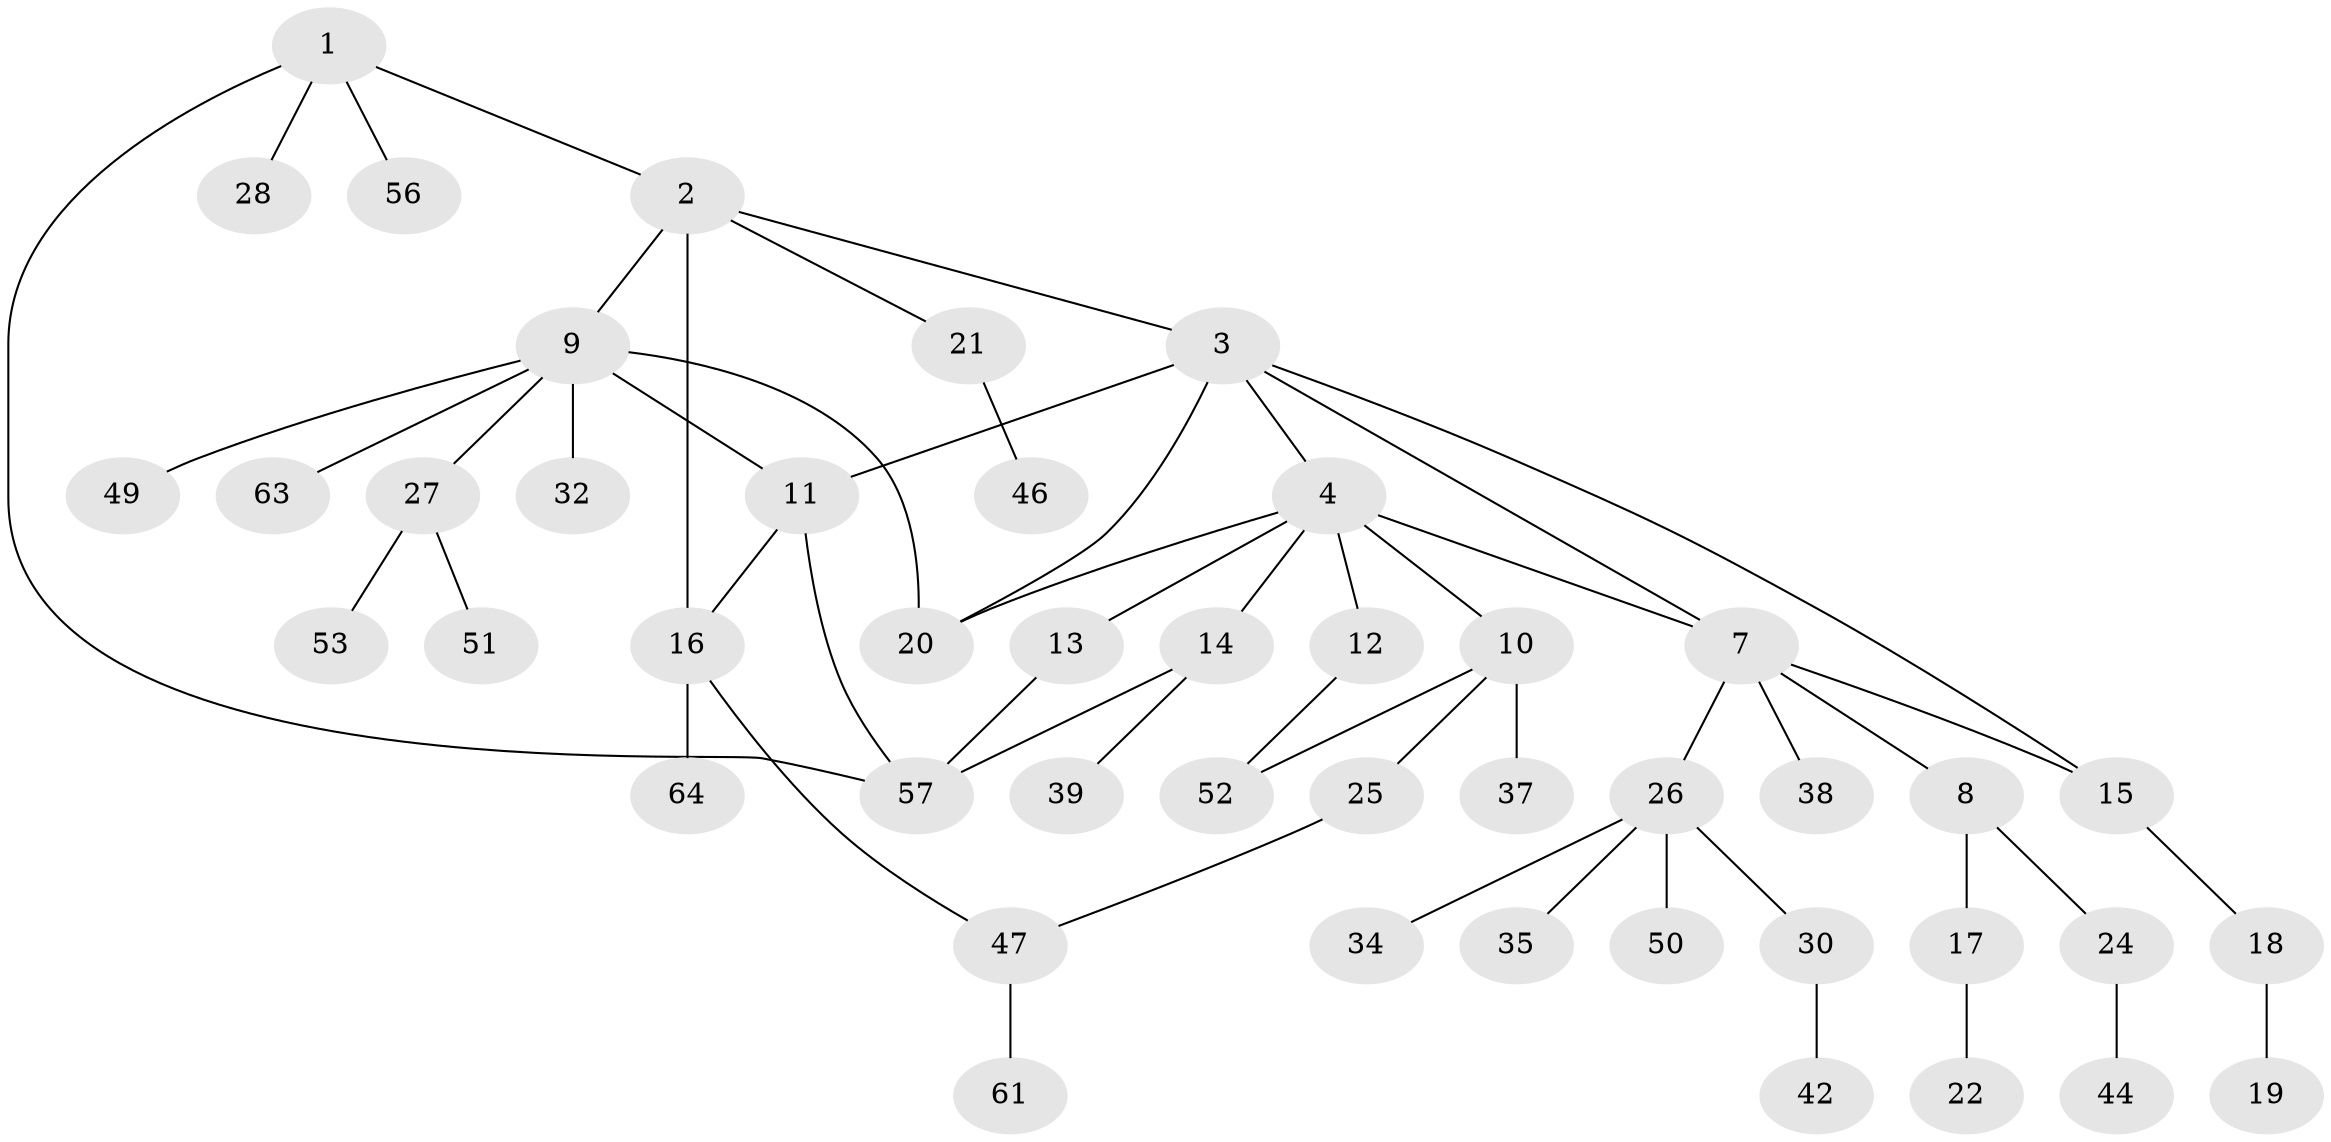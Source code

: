 // original degree distribution, {4: 0.09090909090909091, 5: 0.06060606060606061, 7: 0.030303030303030304, 3: 0.19696969696969696, 2: 0.24242424242424243, 1: 0.3787878787878788}
// Generated by graph-tools (version 1.1) at 2025/16/03/04/25 18:16:58]
// undirected, 46 vertices, 56 edges
graph export_dot {
graph [start="1"]
  node [color=gray90,style=filled];
  1;
  2 [super="+6"];
  3 [super="+43+31"];
  4 [super="+5"];
  7 [super="+23"];
  8;
  9;
  10;
  11;
  12 [super="+33+62"];
  13;
  14;
  15 [super="+54"];
  16;
  17;
  18;
  19;
  20 [super="+40"];
  21;
  22;
  24 [super="+41"];
  25;
  26 [super="+29"];
  27 [super="+36"];
  28;
  30 [super="+48"];
  32;
  34;
  35 [super="+65"];
  37;
  38;
  39;
  42;
  44 [super="+60"];
  46;
  47;
  49;
  50;
  51;
  52 [super="+58"];
  53;
  56;
  57 [super="+66"];
  61;
  63;
  64;
  1 -- 2;
  1 -- 28;
  1 -- 56;
  1 -- 57;
  2 -- 3;
  2 -- 9;
  2 -- 16;
  2 -- 21;
  3 -- 4;
  3 -- 15;
  3 -- 20;
  3 -- 11;
  3 -- 7;
  4 -- 10 [weight=2];
  4 -- 12;
  4 -- 13;
  4 -- 14;
  4 -- 20;
  4 -- 7;
  7 -- 8;
  7 -- 38;
  7 -- 26;
  7 -- 15;
  8 -- 17;
  8 -- 24;
  9 -- 11;
  9 -- 27;
  9 -- 32;
  9 -- 49;
  9 -- 63;
  9 -- 20;
  10 -- 25;
  10 -- 37;
  10 -- 52;
  11 -- 16;
  11 -- 57;
  12 -- 52;
  13 -- 57;
  14 -- 39;
  14 -- 57;
  15 -- 18;
  16 -- 64;
  16 -- 47;
  17 -- 22;
  18 -- 19;
  21 -- 46;
  24 -- 44;
  25 -- 47;
  26 -- 30;
  26 -- 34;
  26 -- 35;
  26 -- 50;
  27 -- 51;
  27 -- 53;
  30 -- 42;
  47 -- 61;
}
